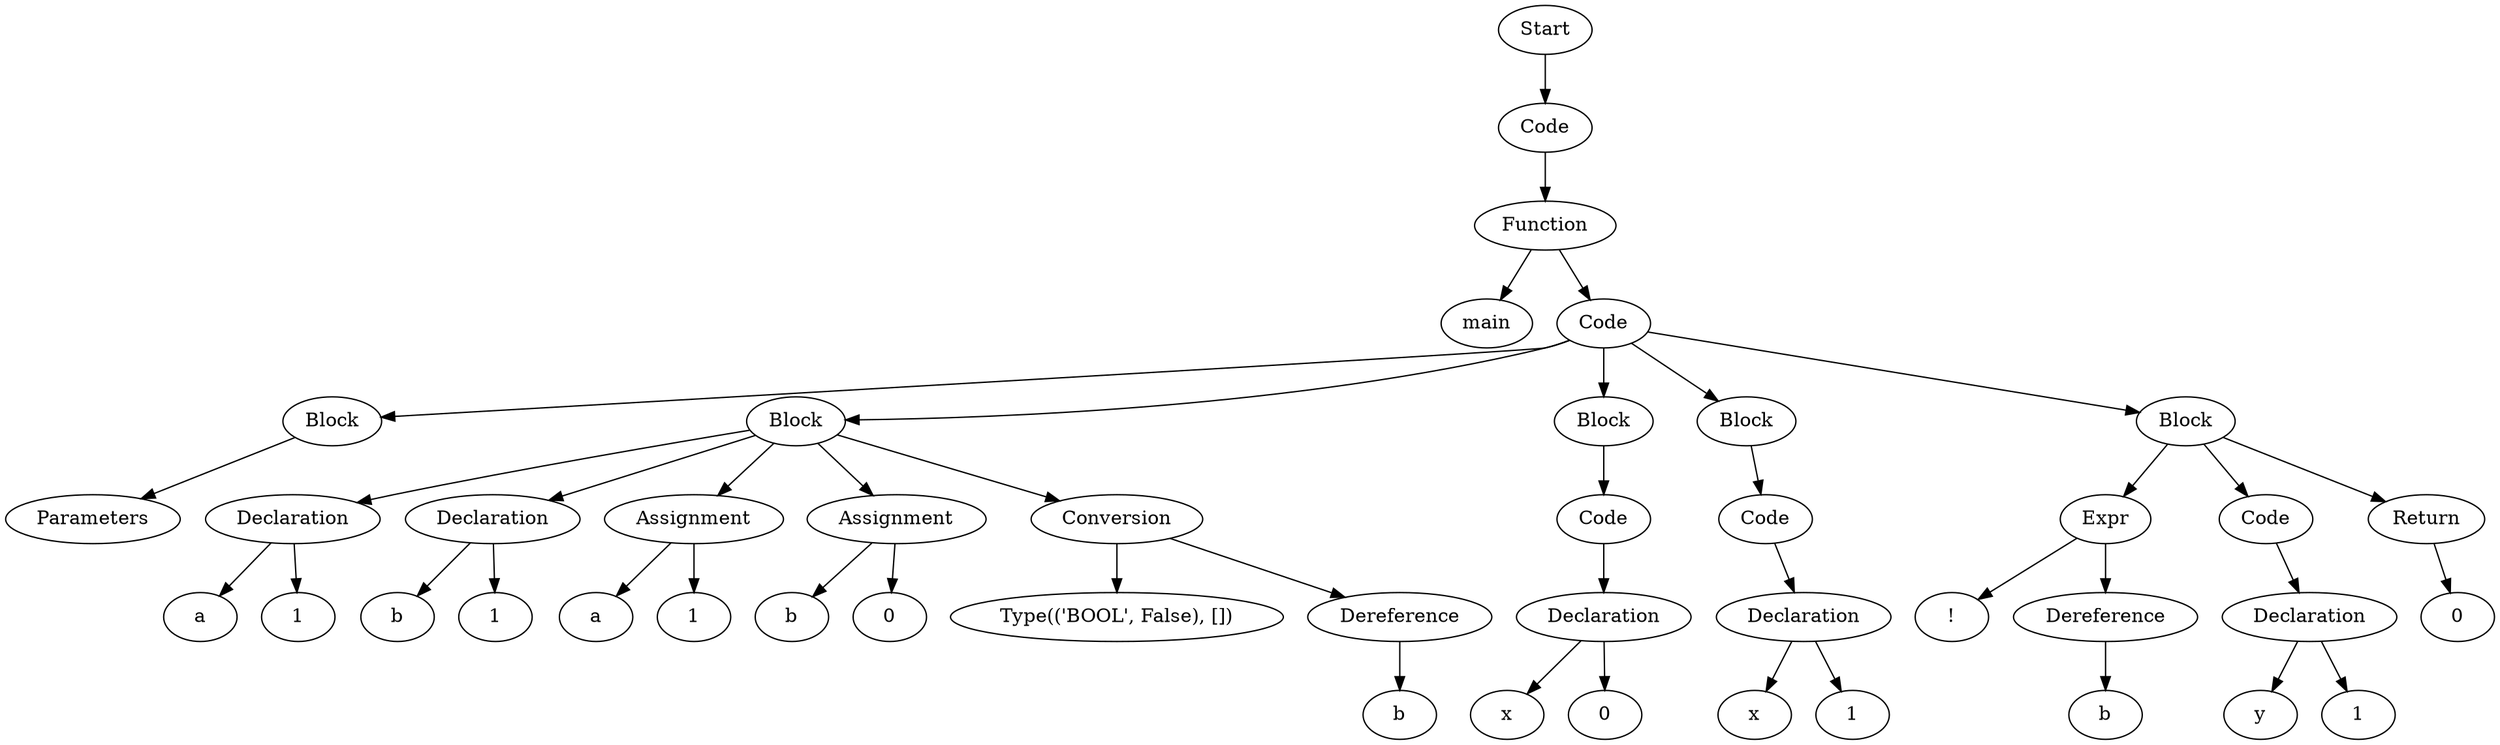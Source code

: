 digraph AST {
  "131770528964736" [label="Start"];
  "131770528964736" -> "131770528958064";
  "131770528958064" [label="Code"];
  "131770528958064" -> "131770528966128";
  "131770528966128" [label="Function"];
  "131770528966128" -> "131770528965072";
  "131770528966128" -> "131770528969776";
  "131770528965072" [label="main"];
  "131770528969776" [label="Code"];
  "131770528969776" -> "131770529012976";
  "131770528969776" -> "131770529012880";
  "131770528969776" -> "131770529008320";
  "131770528969776" -> "131770529006064";
  "131770528969776" -> "131770529013024";
  "131770529012976" [label="Block"];
  "131770529012976" -> "131770528963536";
  "131770528963536" [label="Parameters"];
  "131770529012880" [label="Block"];
  "131770529012880" -> "131770528974928";
  "131770529012880" -> "131770528982944";
  "131770529012880" -> "131770528984528";
  "131770529012880" -> "131770528986112";
  "131770529012880" -> "131770529009904";
  "131770528974928" [label="Declaration"];
  "131770528974928" -> "131770528981840";
  "131770528974928" -> "131770528982512";
  "131770528981840" [label="a"];
  "131770528982512" [label="1"];
  "131770528982944" [label="Declaration"];
  "131770528982944" -> "131770528983424";
  "131770528982944" -> "131770528984096";
  "131770528983424" [label="b"];
  "131770528984096" [label="1"];
  "131770528984528" [label="Assignment"];
  "131770528984528" -> "131770528985104";
  "131770528984528" -> "131770528985680";
  "131770528985104" [label="a"];
  "131770528985680" [label="1"];
  "131770528986112" [label="Assignment"];
  "131770528986112" -> "131770528986688";
  "131770528986112" -> "131770528987264";
  "131770528986688" [label="b"];
  "131770528987264" [label="0"];
  "131770529009904" [label="Conversion"];
  "131770529009904" -> "131770529009952";
  "131770529009904" -> "131770529011344";
  "131770529009952" [label="Type(('BOOL', False), [])"];
  "131770529011344" [label="Dereference"];
  "131770529011344" -> "131770528988176";
  "131770528988176" [label="b"];
  "131770529008320" [label="Block"];
  "131770529008320" -> "131770528988512";
  "131770528988512" [label="Code"];
  "131770528988512" -> "131770528989088";
  "131770528989088" [label="Declaration"];
  "131770528989088" -> "131770529006016";
  "131770528989088" -> "131770529006688";
  "131770529006016" [label="x"];
  "131770529006688" [label="0"];
  "131770529006064" [label="Block"];
  "131770529006064" -> "131770529007120";
  "131770529007120" [label="Code"];
  "131770529007120" -> "131770529007696";
  "131770529007696" [label="Declaration"];
  "131770529007696" -> "131770529008176";
  "131770529007696" -> "131770529008848";
  "131770529008176" [label="x"];
  "131770529008848" [label="1"];
  "131770529013024" [label="Block"];
  "131770529013024" -> "131770529012640";
  "131770529013024" -> "131770529013648";
  "131770529013024" -> "131770529015616";
  "131770529012640" [label="Expr"];
  "131770529012640" -> "131770529012832";
  "131770529012640" -> "131770529015760";
  "131770529012832" [label="!"];
  "131770529015760" [label="Dereference"];
  "131770529015760" -> "131770529013360";
  "131770529013360" [label="b"];
  "131770529013648" [label="Code"];
  "131770529013648" -> "131770529014224";
  "131770529014224" [label="Declaration"];
  "131770529014224" -> "131770529014704";
  "131770529014224" -> "131770529015376";
  "131770529014704" [label="y"];
  "131770529015376" [label="1"];
  "131770529015616" [label="Return"];
  "131770529015616" -> "131770529016336";
  "131770529016336" [label="0"];
}
